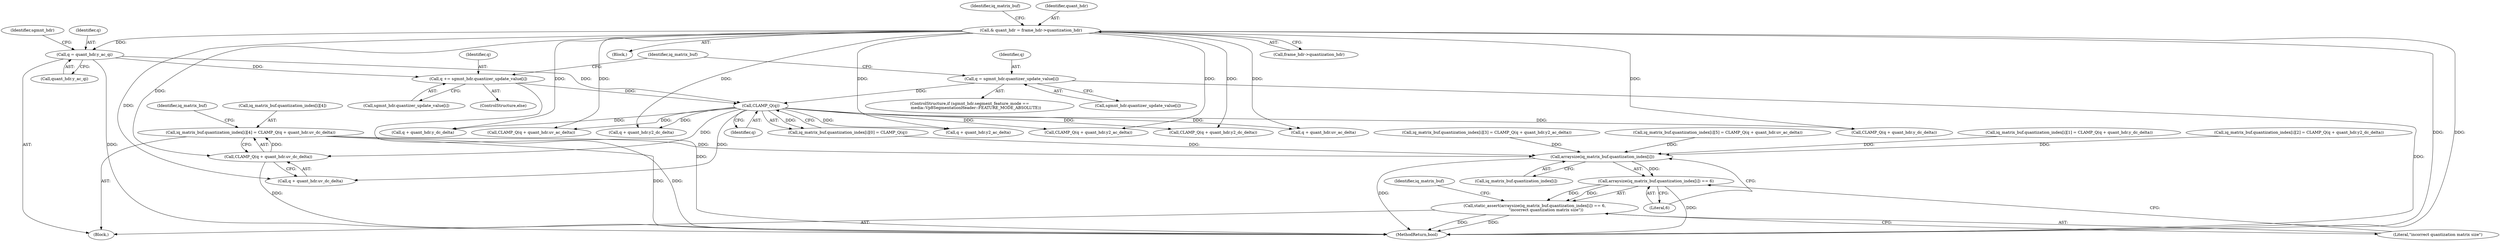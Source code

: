 digraph "0_Chrome_27c68f543e5eba779902447445dfb05ec3f5bf75_2@array" {
"1000239" [label="(Call,iq_matrix_buf.quantization_index[i][4] = CLAMP_Q(q + quant_hdr.uv_dc_delta))"];
"1000247" [label="(Call,CLAMP_Q(q + quant_hdr.uv_dc_delta))"];
"1000195" [label="(Call,CLAMP_Q(q))"];
"1000170" [label="(Call,q += sgmnt_hdr.quantizer_update_value[i])"];
"1000146" [label="(Call,q = quant_hdr.y_ac_qi)"];
"1000121" [label="(Call,& quant_hdr = frame_hdr->quantization_hdr)"];
"1000162" [label="(Call,q = sgmnt_hdr.quantizer_update_value[i])"];
"1000179" [label="(Call,arraysize(iq_matrix_buf.quantization_index[i]))"];
"1000178" [label="(Call,arraysize(iq_matrix_buf.quantization_index[i]) == 6)"];
"1000177" [label="(Call,static_assert(arraysize(iq_matrix_buf.quantization_index[i]) == 6,\n                  \"incorrect quantization matrix size\"))"];
"1000121" [label="(Call,& quant_hdr = frame_hdr->quantization_hdr)"];
"1000195" [label="(Call,CLAMP_Q(q))"];
"1000206" [label="(Call,q + quant_hdr.y_dc_delta)"];
"1000153" [label="(Identifier,sgmnt_hdr)"];
"1000185" [label="(Literal,6)"];
"1000211" [label="(Call,iq_matrix_buf.quantization_index[i][2] = CLAMP_Q(q + quant_hdr.y2_dc_delta))"];
"1000187" [label="(Call,iq_matrix_buf.quantization_index[i][0] = CLAMP_Q(q))"];
"1000179" [label="(Call,arraysize(iq_matrix_buf.quantization_index[i]))"];
"1000233" [label="(Call,CLAMP_Q(q + quant_hdr.y2_ac_delta))"];
"1000225" [label="(Call,iq_matrix_buf.quantization_index[i][3] = CLAMP_Q(q + quant_hdr.y2_ac_delta))"];
"1000148" [label="(Call,quant_hdr.y_ac_qi)"];
"1000147" [label="(Identifier,q)"];
"1000172" [label="(Call,sgmnt_hdr.quantizer_update_value[i])"];
"1000239" [label="(Call,iq_matrix_buf.quantization_index[i][4] = CLAMP_Q(q + quant_hdr.uv_dc_delta))"];
"1000178" [label="(Call,arraysize(iq_matrix_buf.quantization_index[i]) == 6)"];
"1000234" [label="(Call,q + quant_hdr.y2_ac_delta)"];
"1000106" [label="(Block,)"];
"1000130" [label="(Identifier,iq_matrix_buf)"];
"1000146" [label="(Call,q = quant_hdr.y_ac_qi)"];
"1000164" [label="(Call,sgmnt_hdr.quantizer_update_value[i])"];
"1000180" [label="(Call,iq_matrix_buf.quantization_index[i])"];
"1000177" [label="(Call,static_assert(arraysize(iq_matrix_buf.quantization_index[i]) == 6,\n                  \"incorrect quantization matrix size\"))"];
"1000196" [label="(Identifier,q)"];
"1000248" [label="(Call,q + quant_hdr.uv_dc_delta)"];
"1000162" [label="(Call,q = sgmnt_hdr.quantizer_update_value[i])"];
"1000171" [label="(Identifier,q)"];
"1000169" [label="(ControlStructure,else)"];
"1000219" [label="(Call,CLAMP_Q(q + quant_hdr.y2_dc_delta))"];
"1000122" [label="(Identifier,quant_hdr)"];
"1000220" [label="(Call,q + quant_hdr.y2_dc_delta)"];
"1000205" [label="(Call,CLAMP_Q(q + quant_hdr.y_dc_delta))"];
"1000156" [label="(ControlStructure,if (sgmnt_hdr.segment_feature_mode ==\n          media::Vp8SegmentationHeader::FEATURE_MODE_ABSOLUTE))"];
"1000261" [label="(Call,CLAMP_Q(q + quant_hdr.uv_ac_delta))"];
"1000253" [label="(Call,iq_matrix_buf.quantization_index[i][5] = CLAMP_Q(q + quant_hdr.uv_ac_delta))"];
"1000197" [label="(Call,iq_matrix_buf.quantization_index[i][1] = CLAMP_Q(q + quant_hdr.y_dc_delta))"];
"1000144" [label="(Block,)"];
"1000262" [label="(Call,q + quant_hdr.uv_ac_delta)"];
"1000163" [label="(Identifier,q)"];
"1000182" [label="(Identifier,iq_matrix_buf)"];
"1000123" [label="(Call,frame_hdr->quantization_hdr)"];
"1000257" [label="(Identifier,iq_matrix_buf)"];
"1000240" [label="(Call,iq_matrix_buf.quantization_index[i][4])"];
"1000191" [label="(Identifier,iq_matrix_buf)"];
"1000786" [label="(MethodReturn,bool)"];
"1000170" [label="(Call,q += sgmnt_hdr.quantizer_update_value[i])"];
"1000186" [label="(Literal,\"incorrect quantization matrix size\")"];
"1000247" [label="(Call,CLAMP_Q(q + quant_hdr.uv_dc_delta))"];
"1000239" -> "1000144"  [label="AST: "];
"1000239" -> "1000247"  [label="CFG: "];
"1000240" -> "1000239"  [label="AST: "];
"1000247" -> "1000239"  [label="AST: "];
"1000257" -> "1000239"  [label="CFG: "];
"1000239" -> "1000786"  [label="DDG: "];
"1000239" -> "1000786"  [label="DDG: "];
"1000239" -> "1000179"  [label="DDG: "];
"1000247" -> "1000239"  [label="DDG: "];
"1000247" -> "1000248"  [label="CFG: "];
"1000248" -> "1000247"  [label="AST: "];
"1000247" -> "1000786"  [label="DDG: "];
"1000195" -> "1000247"  [label="DDG: "];
"1000121" -> "1000247"  [label="DDG: "];
"1000195" -> "1000187"  [label="AST: "];
"1000195" -> "1000196"  [label="CFG: "];
"1000196" -> "1000195"  [label="AST: "];
"1000187" -> "1000195"  [label="CFG: "];
"1000195" -> "1000187"  [label="DDG: "];
"1000170" -> "1000195"  [label="DDG: "];
"1000162" -> "1000195"  [label="DDG: "];
"1000146" -> "1000195"  [label="DDG: "];
"1000195" -> "1000205"  [label="DDG: "];
"1000195" -> "1000206"  [label="DDG: "];
"1000195" -> "1000219"  [label="DDG: "];
"1000195" -> "1000220"  [label="DDG: "];
"1000195" -> "1000233"  [label="DDG: "];
"1000195" -> "1000234"  [label="DDG: "];
"1000195" -> "1000248"  [label="DDG: "];
"1000195" -> "1000261"  [label="DDG: "];
"1000195" -> "1000262"  [label="DDG: "];
"1000170" -> "1000169"  [label="AST: "];
"1000170" -> "1000172"  [label="CFG: "];
"1000171" -> "1000170"  [label="AST: "];
"1000172" -> "1000170"  [label="AST: "];
"1000182" -> "1000170"  [label="CFG: "];
"1000170" -> "1000786"  [label="DDG: "];
"1000146" -> "1000170"  [label="DDG: "];
"1000146" -> "1000144"  [label="AST: "];
"1000146" -> "1000148"  [label="CFG: "];
"1000147" -> "1000146"  [label="AST: "];
"1000148" -> "1000146"  [label="AST: "];
"1000153" -> "1000146"  [label="CFG: "];
"1000146" -> "1000786"  [label="DDG: "];
"1000121" -> "1000146"  [label="DDG: "];
"1000121" -> "1000106"  [label="AST: "];
"1000121" -> "1000123"  [label="CFG: "];
"1000122" -> "1000121"  [label="AST: "];
"1000123" -> "1000121"  [label="AST: "];
"1000130" -> "1000121"  [label="CFG: "];
"1000121" -> "1000786"  [label="DDG: "];
"1000121" -> "1000786"  [label="DDG: "];
"1000121" -> "1000205"  [label="DDG: "];
"1000121" -> "1000206"  [label="DDG: "];
"1000121" -> "1000219"  [label="DDG: "];
"1000121" -> "1000220"  [label="DDG: "];
"1000121" -> "1000233"  [label="DDG: "];
"1000121" -> "1000234"  [label="DDG: "];
"1000121" -> "1000248"  [label="DDG: "];
"1000121" -> "1000261"  [label="DDG: "];
"1000121" -> "1000262"  [label="DDG: "];
"1000162" -> "1000156"  [label="AST: "];
"1000162" -> "1000164"  [label="CFG: "];
"1000163" -> "1000162"  [label="AST: "];
"1000164" -> "1000162"  [label="AST: "];
"1000182" -> "1000162"  [label="CFG: "];
"1000162" -> "1000786"  [label="DDG: "];
"1000179" -> "1000178"  [label="AST: "];
"1000179" -> "1000180"  [label="CFG: "];
"1000180" -> "1000179"  [label="AST: "];
"1000185" -> "1000179"  [label="CFG: "];
"1000179" -> "1000786"  [label="DDG: "];
"1000179" -> "1000178"  [label="DDG: "];
"1000187" -> "1000179"  [label="DDG: "];
"1000225" -> "1000179"  [label="DDG: "];
"1000211" -> "1000179"  [label="DDG: "];
"1000197" -> "1000179"  [label="DDG: "];
"1000253" -> "1000179"  [label="DDG: "];
"1000178" -> "1000177"  [label="AST: "];
"1000178" -> "1000185"  [label="CFG: "];
"1000185" -> "1000178"  [label="AST: "];
"1000186" -> "1000178"  [label="CFG: "];
"1000178" -> "1000786"  [label="DDG: "];
"1000178" -> "1000177"  [label="DDG: "];
"1000178" -> "1000177"  [label="DDG: "];
"1000177" -> "1000144"  [label="AST: "];
"1000177" -> "1000186"  [label="CFG: "];
"1000186" -> "1000177"  [label="AST: "];
"1000191" -> "1000177"  [label="CFG: "];
"1000177" -> "1000786"  [label="DDG: "];
"1000177" -> "1000786"  [label="DDG: "];
}
